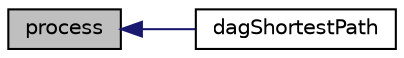 digraph "process"
{
  edge [fontname="Helvetica",fontsize="10",labelfontname="Helvetica",labelfontsize="10"];
  node [fontname="Helvetica",fontsize="10",shape=record];
  rankdir="LR";
  Node1 [label="process",height=0.2,width=0.4,color="black", fillcolor="grey75", style="filled", fontcolor="black"];
  Node1 -> Node2 [dir="back",color="midnightblue",fontsize="10",style="solid",fontname="Helvetica"];
  Node2 [label="dagShortestPath",height=0.2,width=0.4,color="black", fillcolor="white", style="filled",URL="$dagShortestPath_8c.html#af8c2794c88c01060332bc8fd952076f7"];
}
